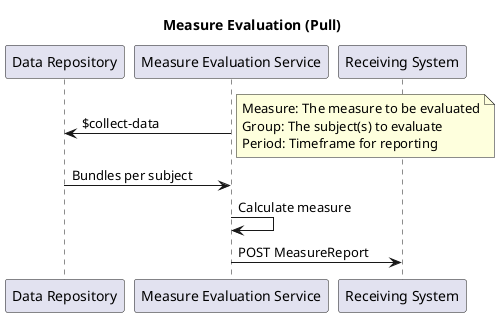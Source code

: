 @startuml Measure_Evaluation_Pull
title Measure Evaluation (Pull)
participant "Data Repository" as DR
participant "Measure Evaluation Service" as Evaluator
participant "Receiving System" as Receiver

Evaluator -> DR: $collect-data
note right: Measure: The measure to be evaluated\nGroup: The subject(s) to evaluate\nPeriod: Timeframe for reporting
DR -> Evaluator: Bundles per subject

Evaluator -> Evaluator: Calculate measure

Evaluator -> Receiver: POST MeasureReport